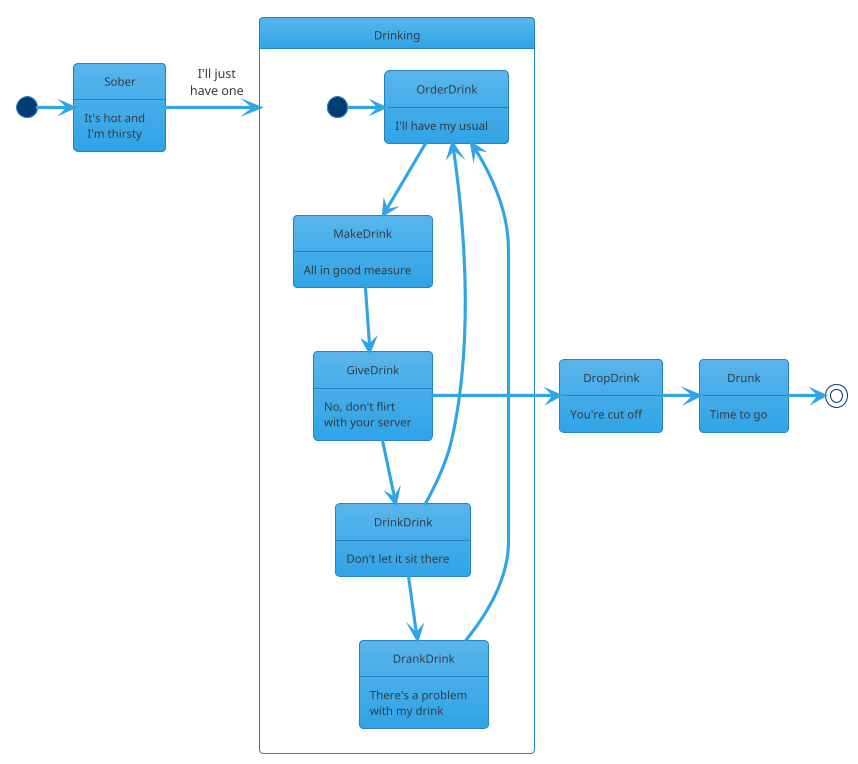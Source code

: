 @startuml

!theme cerulean

[*] -> Sober 
Sober : It's hot and\n I'm thirsty
Sober -> Drinking : I'll just\nhave one
state Drinking {
[*] -> OrderDrink
OrderDrink : I'll have my usual
OrderDrink --> MakeDrink
MakeDrink : All in good measure
MakeDrink --> GiveDrink
GiveDrink : No, don't flirt\nwith your server
GiveDrink --> DrinkDrink
DrinkDrink : Don't let it sit there
DrinkDrink --> OrderDrink
DrinkDrink --> DrankDrink
DrankDrink : There's a problem\nwith my drink
DrankDrink --> OrderDrink
}
GiveDrink -> DropDrink
DropDrink : You're cut off
DropDrink -> Drunk
Drunk : Time to go
Drunk -> [*]
@enduml